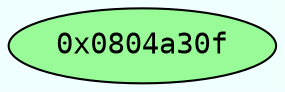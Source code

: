 digraph code {
	graph [bgcolor=azure fontsize=8 fontname="Courier" splines="ortho"];
	node [fillcolor=gray style=filled];
	edge [arrowhead="normal"];
	"0x0804a30f" [URL="sym.sub/0x0804a30f", fillcolor="palegreen",color="black", fontname="Courier",label="0x0804a30f"]
}
